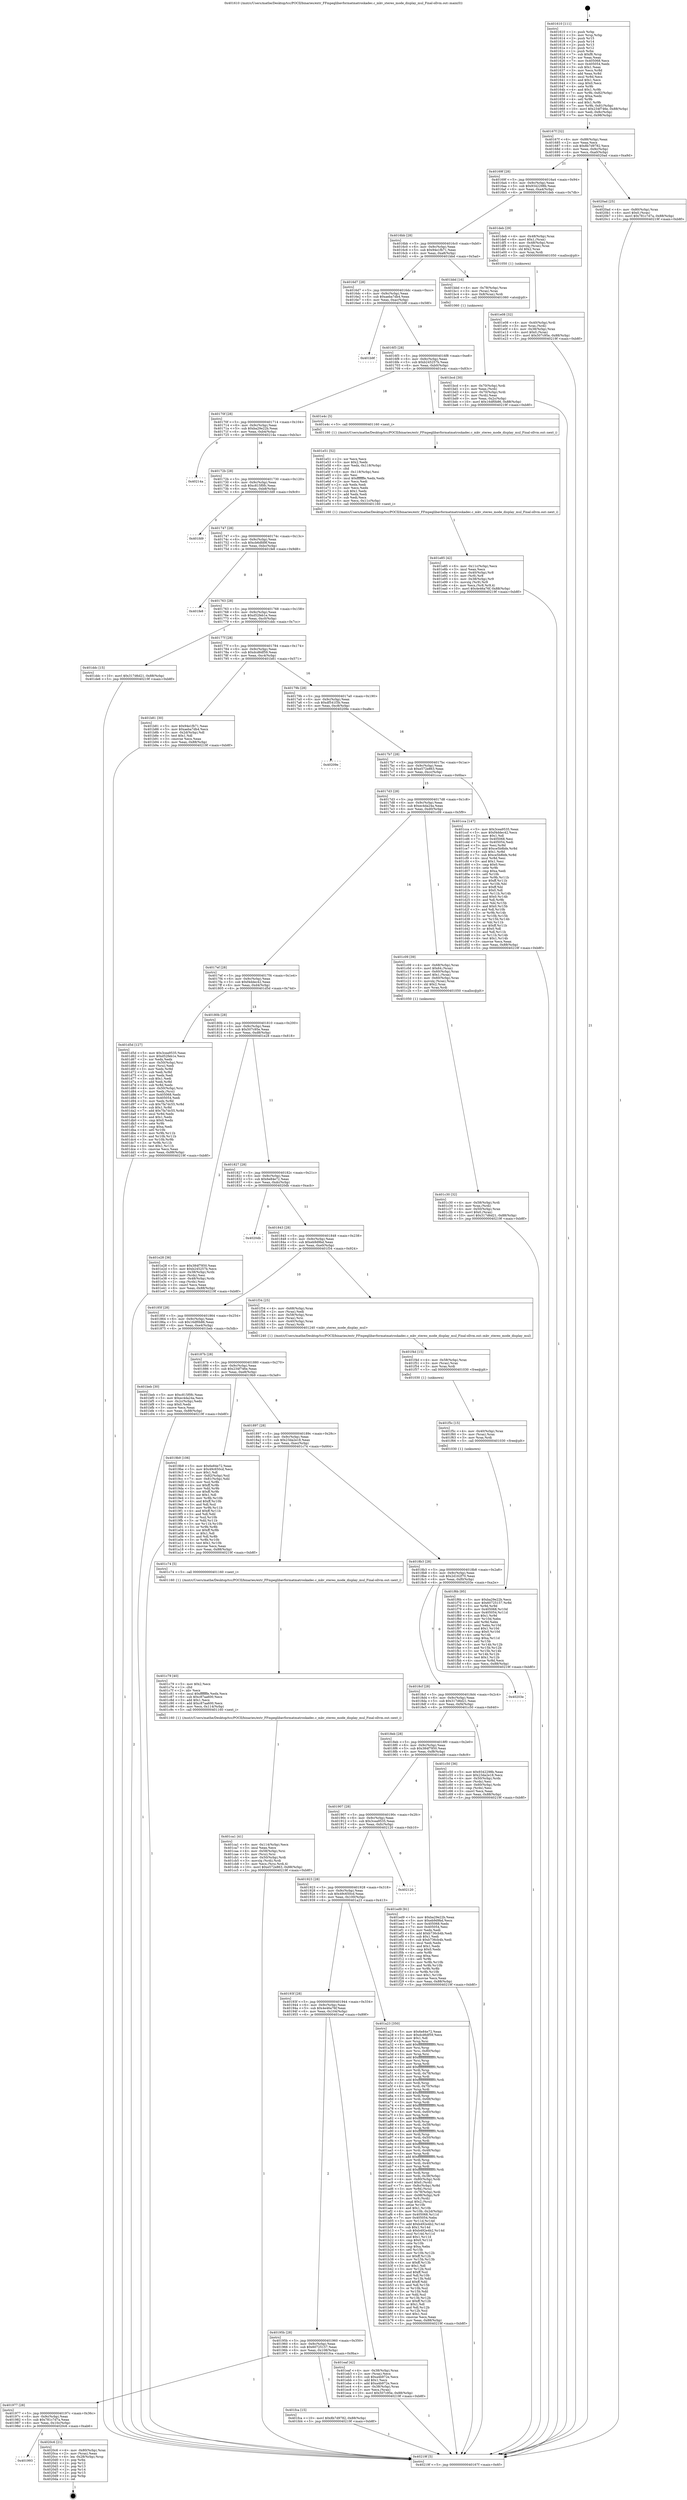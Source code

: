 digraph "0x401610" {
  label = "0x401610 (/mnt/c/Users/mathe/Desktop/tcc/POCII/binaries/extr_FFmpeglibavformatmatroskadec.c_mkv_stereo_mode_display_mul_Final-ollvm.out::main(0))"
  labelloc = "t"
  node[shape=record]

  Entry [label="",width=0.3,height=0.3,shape=circle,fillcolor=black,style=filled]
  "0x40167f" [label="{
     0x40167f [32]\l
     | [instrs]\l
     &nbsp;&nbsp;0x40167f \<+6\>: mov -0x88(%rbp),%eax\l
     &nbsp;&nbsp;0x401685 \<+2\>: mov %eax,%ecx\l
     &nbsp;&nbsp;0x401687 \<+6\>: sub $0x8b7d9782,%ecx\l
     &nbsp;&nbsp;0x40168d \<+6\>: mov %eax,-0x9c(%rbp)\l
     &nbsp;&nbsp;0x401693 \<+6\>: mov %ecx,-0xa0(%rbp)\l
     &nbsp;&nbsp;0x401699 \<+6\>: je 00000000004020ad \<main+0xa9d\>\l
  }"]
  "0x4020ad" [label="{
     0x4020ad [25]\l
     | [instrs]\l
     &nbsp;&nbsp;0x4020ad \<+4\>: mov -0x80(%rbp),%rax\l
     &nbsp;&nbsp;0x4020b1 \<+6\>: movl $0x0,(%rax)\l
     &nbsp;&nbsp;0x4020b7 \<+10\>: movl $0x781c7d7a,-0x88(%rbp)\l
     &nbsp;&nbsp;0x4020c1 \<+5\>: jmp 000000000040219f \<main+0xb8f\>\l
  }"]
  "0x40169f" [label="{
     0x40169f [28]\l
     | [instrs]\l
     &nbsp;&nbsp;0x40169f \<+5\>: jmp 00000000004016a4 \<main+0x94\>\l
     &nbsp;&nbsp;0x4016a4 \<+6\>: mov -0x9c(%rbp),%eax\l
     &nbsp;&nbsp;0x4016aa \<+5\>: sub $0x9342298b,%eax\l
     &nbsp;&nbsp;0x4016af \<+6\>: mov %eax,-0xa4(%rbp)\l
     &nbsp;&nbsp;0x4016b5 \<+6\>: je 0000000000401deb \<main+0x7db\>\l
  }"]
  Exit [label="",width=0.3,height=0.3,shape=circle,fillcolor=black,style=filled,peripheries=2]
  "0x401deb" [label="{
     0x401deb [29]\l
     | [instrs]\l
     &nbsp;&nbsp;0x401deb \<+4\>: mov -0x48(%rbp),%rax\l
     &nbsp;&nbsp;0x401def \<+6\>: movl $0x1,(%rax)\l
     &nbsp;&nbsp;0x401df5 \<+4\>: mov -0x48(%rbp),%rax\l
     &nbsp;&nbsp;0x401df9 \<+3\>: movslq (%rax),%rax\l
     &nbsp;&nbsp;0x401dfc \<+4\>: shl $0x2,%rax\l
     &nbsp;&nbsp;0x401e00 \<+3\>: mov %rax,%rdi\l
     &nbsp;&nbsp;0x401e03 \<+5\>: call 0000000000401050 \<malloc@plt\>\l
     | [calls]\l
     &nbsp;&nbsp;0x401050 \{1\} (unknown)\l
  }"]
  "0x4016bb" [label="{
     0x4016bb [28]\l
     | [instrs]\l
     &nbsp;&nbsp;0x4016bb \<+5\>: jmp 00000000004016c0 \<main+0xb0\>\l
     &nbsp;&nbsp;0x4016c0 \<+6\>: mov -0x9c(%rbp),%eax\l
     &nbsp;&nbsp;0x4016c6 \<+5\>: sub $0x94e1fb71,%eax\l
     &nbsp;&nbsp;0x4016cb \<+6\>: mov %eax,-0xa8(%rbp)\l
     &nbsp;&nbsp;0x4016d1 \<+6\>: je 0000000000401bbd \<main+0x5ad\>\l
  }"]
  "0x401993" [label="{
     0x401993\l
  }", style=dashed]
  "0x401bbd" [label="{
     0x401bbd [16]\l
     | [instrs]\l
     &nbsp;&nbsp;0x401bbd \<+4\>: mov -0x78(%rbp),%rax\l
     &nbsp;&nbsp;0x401bc1 \<+3\>: mov (%rax),%rax\l
     &nbsp;&nbsp;0x401bc4 \<+4\>: mov 0x8(%rax),%rdi\l
     &nbsp;&nbsp;0x401bc8 \<+5\>: call 0000000000401060 \<atoi@plt\>\l
     | [calls]\l
     &nbsp;&nbsp;0x401060 \{1\} (unknown)\l
  }"]
  "0x4016d7" [label="{
     0x4016d7 [28]\l
     | [instrs]\l
     &nbsp;&nbsp;0x4016d7 \<+5\>: jmp 00000000004016dc \<main+0xcc\>\l
     &nbsp;&nbsp;0x4016dc \<+6\>: mov -0x9c(%rbp),%eax\l
     &nbsp;&nbsp;0x4016e2 \<+5\>: sub $0xaeba7db4,%eax\l
     &nbsp;&nbsp;0x4016e7 \<+6\>: mov %eax,-0xac(%rbp)\l
     &nbsp;&nbsp;0x4016ed \<+6\>: je 0000000000401b9f \<main+0x58f\>\l
  }"]
  "0x4020c6" [label="{
     0x4020c6 [21]\l
     | [instrs]\l
     &nbsp;&nbsp;0x4020c6 \<+4\>: mov -0x80(%rbp),%rax\l
     &nbsp;&nbsp;0x4020ca \<+2\>: mov (%rax),%eax\l
     &nbsp;&nbsp;0x4020cc \<+4\>: lea -0x28(%rbp),%rsp\l
     &nbsp;&nbsp;0x4020d0 \<+1\>: pop %rbx\l
     &nbsp;&nbsp;0x4020d1 \<+2\>: pop %r12\l
     &nbsp;&nbsp;0x4020d3 \<+2\>: pop %r13\l
     &nbsp;&nbsp;0x4020d5 \<+2\>: pop %r14\l
     &nbsp;&nbsp;0x4020d7 \<+2\>: pop %r15\l
     &nbsp;&nbsp;0x4020d9 \<+1\>: pop %rbp\l
     &nbsp;&nbsp;0x4020da \<+1\>: ret\l
  }"]
  "0x401b9f" [label="{
     0x401b9f\l
  }", style=dashed]
  "0x4016f3" [label="{
     0x4016f3 [28]\l
     | [instrs]\l
     &nbsp;&nbsp;0x4016f3 \<+5\>: jmp 00000000004016f8 \<main+0xe8\>\l
     &nbsp;&nbsp;0x4016f8 \<+6\>: mov -0x9c(%rbp),%eax\l
     &nbsp;&nbsp;0x4016fe \<+5\>: sub $0xb245257b,%eax\l
     &nbsp;&nbsp;0x401703 \<+6\>: mov %eax,-0xb0(%rbp)\l
     &nbsp;&nbsp;0x401709 \<+6\>: je 0000000000401e4c \<main+0x83c\>\l
  }"]
  "0x401977" [label="{
     0x401977 [28]\l
     | [instrs]\l
     &nbsp;&nbsp;0x401977 \<+5\>: jmp 000000000040197c \<main+0x36c\>\l
     &nbsp;&nbsp;0x40197c \<+6\>: mov -0x9c(%rbp),%eax\l
     &nbsp;&nbsp;0x401982 \<+5\>: sub $0x781c7d7a,%eax\l
     &nbsp;&nbsp;0x401987 \<+6\>: mov %eax,-0x10c(%rbp)\l
     &nbsp;&nbsp;0x40198d \<+6\>: je 00000000004020c6 \<main+0xab6\>\l
  }"]
  "0x401e4c" [label="{
     0x401e4c [5]\l
     | [instrs]\l
     &nbsp;&nbsp;0x401e4c \<+5\>: call 0000000000401160 \<next_i\>\l
     | [calls]\l
     &nbsp;&nbsp;0x401160 \{1\} (/mnt/c/Users/mathe/Desktop/tcc/POCII/binaries/extr_FFmpeglibavformatmatroskadec.c_mkv_stereo_mode_display_mul_Final-ollvm.out::next_i)\l
  }"]
  "0x40170f" [label="{
     0x40170f [28]\l
     | [instrs]\l
     &nbsp;&nbsp;0x40170f \<+5\>: jmp 0000000000401714 \<main+0x104\>\l
     &nbsp;&nbsp;0x401714 \<+6\>: mov -0x9c(%rbp),%eax\l
     &nbsp;&nbsp;0x40171a \<+5\>: sub $0xba29e22b,%eax\l
     &nbsp;&nbsp;0x40171f \<+6\>: mov %eax,-0xb4(%rbp)\l
     &nbsp;&nbsp;0x401725 \<+6\>: je 000000000040214a \<main+0xb3a\>\l
  }"]
  "0x401fca" [label="{
     0x401fca [15]\l
     | [instrs]\l
     &nbsp;&nbsp;0x401fca \<+10\>: movl $0x8b7d9782,-0x88(%rbp)\l
     &nbsp;&nbsp;0x401fd4 \<+5\>: jmp 000000000040219f \<main+0xb8f\>\l
  }"]
  "0x40214a" [label="{
     0x40214a\l
  }", style=dashed]
  "0x40172b" [label="{
     0x40172b [28]\l
     | [instrs]\l
     &nbsp;&nbsp;0x40172b \<+5\>: jmp 0000000000401730 \<main+0x120\>\l
     &nbsp;&nbsp;0x401730 \<+6\>: mov -0x9c(%rbp),%eax\l
     &nbsp;&nbsp;0x401736 \<+5\>: sub $0xc815f0fc,%eax\l
     &nbsp;&nbsp;0x40173b \<+6\>: mov %eax,-0xb8(%rbp)\l
     &nbsp;&nbsp;0x401741 \<+6\>: je 0000000000401fd9 \<main+0x9c9\>\l
  }"]
  "0x401f6b" [label="{
     0x401f6b [95]\l
     | [instrs]\l
     &nbsp;&nbsp;0x401f6b \<+5\>: mov $0xba29e22b,%ecx\l
     &nbsp;&nbsp;0x401f70 \<+6\>: mov $0x60725157,%r8d\l
     &nbsp;&nbsp;0x401f76 \<+3\>: xor %r9d,%r9d\l
     &nbsp;&nbsp;0x401f79 \<+8\>: mov 0x405068,%r10d\l
     &nbsp;&nbsp;0x401f81 \<+8\>: mov 0x405054,%r11d\l
     &nbsp;&nbsp;0x401f89 \<+4\>: sub $0x1,%r9d\l
     &nbsp;&nbsp;0x401f8d \<+3\>: mov %r10d,%ebx\l
     &nbsp;&nbsp;0x401f90 \<+3\>: add %r9d,%ebx\l
     &nbsp;&nbsp;0x401f93 \<+4\>: imul %ebx,%r10d\l
     &nbsp;&nbsp;0x401f97 \<+4\>: and $0x1,%r10d\l
     &nbsp;&nbsp;0x401f9b \<+4\>: cmp $0x0,%r10d\l
     &nbsp;&nbsp;0x401f9f \<+4\>: sete %r14b\l
     &nbsp;&nbsp;0x401fa3 \<+4\>: cmp $0xa,%r11d\l
     &nbsp;&nbsp;0x401fa7 \<+4\>: setl %r15b\l
     &nbsp;&nbsp;0x401fab \<+3\>: mov %r14b,%r12b\l
     &nbsp;&nbsp;0x401fae \<+3\>: and %r15b,%r12b\l
     &nbsp;&nbsp;0x401fb1 \<+3\>: xor %r15b,%r14b\l
     &nbsp;&nbsp;0x401fb4 \<+3\>: or %r14b,%r12b\l
     &nbsp;&nbsp;0x401fb7 \<+4\>: test $0x1,%r12b\l
     &nbsp;&nbsp;0x401fbb \<+4\>: cmovne %r8d,%ecx\l
     &nbsp;&nbsp;0x401fbf \<+6\>: mov %ecx,-0x88(%rbp)\l
     &nbsp;&nbsp;0x401fc5 \<+5\>: jmp 000000000040219f \<main+0xb8f\>\l
  }"]
  "0x401fd9" [label="{
     0x401fd9\l
  }", style=dashed]
  "0x401747" [label="{
     0x401747 [28]\l
     | [instrs]\l
     &nbsp;&nbsp;0x401747 \<+5\>: jmp 000000000040174c \<main+0x13c\>\l
     &nbsp;&nbsp;0x40174c \<+6\>: mov -0x9c(%rbp),%eax\l
     &nbsp;&nbsp;0x401752 \<+5\>: sub $0xcb6dfd9f,%eax\l
     &nbsp;&nbsp;0x401757 \<+6\>: mov %eax,-0xbc(%rbp)\l
     &nbsp;&nbsp;0x40175d \<+6\>: je 0000000000401fe8 \<main+0x9d8\>\l
  }"]
  "0x401f5c" [label="{
     0x401f5c [15]\l
     | [instrs]\l
     &nbsp;&nbsp;0x401f5c \<+4\>: mov -0x40(%rbp),%rax\l
     &nbsp;&nbsp;0x401f60 \<+3\>: mov (%rax),%rax\l
     &nbsp;&nbsp;0x401f63 \<+3\>: mov %rax,%rdi\l
     &nbsp;&nbsp;0x401f66 \<+5\>: call 0000000000401030 \<free@plt\>\l
     | [calls]\l
     &nbsp;&nbsp;0x401030 \{1\} (unknown)\l
  }"]
  "0x401fe8" [label="{
     0x401fe8\l
  }", style=dashed]
  "0x401763" [label="{
     0x401763 [28]\l
     | [instrs]\l
     &nbsp;&nbsp;0x401763 \<+5\>: jmp 0000000000401768 \<main+0x158\>\l
     &nbsp;&nbsp;0x401768 \<+6\>: mov -0x9c(%rbp),%eax\l
     &nbsp;&nbsp;0x40176e \<+5\>: sub $0xd52feb1e,%eax\l
     &nbsp;&nbsp;0x401773 \<+6\>: mov %eax,-0xc0(%rbp)\l
     &nbsp;&nbsp;0x401779 \<+6\>: je 0000000000401ddc \<main+0x7cc\>\l
  }"]
  "0x401f4d" [label="{
     0x401f4d [15]\l
     | [instrs]\l
     &nbsp;&nbsp;0x401f4d \<+4\>: mov -0x58(%rbp),%rax\l
     &nbsp;&nbsp;0x401f51 \<+3\>: mov (%rax),%rax\l
     &nbsp;&nbsp;0x401f54 \<+3\>: mov %rax,%rdi\l
     &nbsp;&nbsp;0x401f57 \<+5\>: call 0000000000401030 \<free@plt\>\l
     | [calls]\l
     &nbsp;&nbsp;0x401030 \{1\} (unknown)\l
  }"]
  "0x401ddc" [label="{
     0x401ddc [15]\l
     | [instrs]\l
     &nbsp;&nbsp;0x401ddc \<+10\>: movl $0x317d6d21,-0x88(%rbp)\l
     &nbsp;&nbsp;0x401de6 \<+5\>: jmp 000000000040219f \<main+0xb8f\>\l
  }"]
  "0x40177f" [label="{
     0x40177f [28]\l
     | [instrs]\l
     &nbsp;&nbsp;0x40177f \<+5\>: jmp 0000000000401784 \<main+0x174\>\l
     &nbsp;&nbsp;0x401784 \<+6\>: mov -0x9c(%rbp),%eax\l
     &nbsp;&nbsp;0x40178a \<+5\>: sub $0xdcd6df59,%eax\l
     &nbsp;&nbsp;0x40178f \<+6\>: mov %eax,-0xc4(%rbp)\l
     &nbsp;&nbsp;0x401795 \<+6\>: je 0000000000401b81 \<main+0x571\>\l
  }"]
  "0x40195b" [label="{
     0x40195b [28]\l
     | [instrs]\l
     &nbsp;&nbsp;0x40195b \<+5\>: jmp 0000000000401960 \<main+0x350\>\l
     &nbsp;&nbsp;0x401960 \<+6\>: mov -0x9c(%rbp),%eax\l
     &nbsp;&nbsp;0x401966 \<+5\>: sub $0x60725157,%eax\l
     &nbsp;&nbsp;0x40196b \<+6\>: mov %eax,-0x108(%rbp)\l
     &nbsp;&nbsp;0x401971 \<+6\>: je 0000000000401fca \<main+0x9ba\>\l
  }"]
  "0x401b81" [label="{
     0x401b81 [30]\l
     | [instrs]\l
     &nbsp;&nbsp;0x401b81 \<+5\>: mov $0x94e1fb71,%eax\l
     &nbsp;&nbsp;0x401b86 \<+5\>: mov $0xaeba7db4,%ecx\l
     &nbsp;&nbsp;0x401b8b \<+3\>: mov -0x2d(%rbp),%dl\l
     &nbsp;&nbsp;0x401b8e \<+3\>: test $0x1,%dl\l
     &nbsp;&nbsp;0x401b91 \<+3\>: cmovne %ecx,%eax\l
     &nbsp;&nbsp;0x401b94 \<+6\>: mov %eax,-0x88(%rbp)\l
     &nbsp;&nbsp;0x401b9a \<+5\>: jmp 000000000040219f \<main+0xb8f\>\l
  }"]
  "0x40179b" [label="{
     0x40179b [28]\l
     | [instrs]\l
     &nbsp;&nbsp;0x40179b \<+5\>: jmp 00000000004017a0 \<main+0x190\>\l
     &nbsp;&nbsp;0x4017a0 \<+6\>: mov -0x9c(%rbp),%eax\l
     &nbsp;&nbsp;0x4017a6 \<+5\>: sub $0xdf541f3b,%eax\l
     &nbsp;&nbsp;0x4017ab \<+6\>: mov %eax,-0xc8(%rbp)\l
     &nbsp;&nbsp;0x4017b1 \<+6\>: je 000000000040209e \<main+0xa8e\>\l
  }"]
  "0x401eaf" [label="{
     0x401eaf [42]\l
     | [instrs]\l
     &nbsp;&nbsp;0x401eaf \<+4\>: mov -0x38(%rbp),%rax\l
     &nbsp;&nbsp;0x401eb3 \<+2\>: mov (%rax),%ecx\l
     &nbsp;&nbsp;0x401eb5 \<+6\>: sub $0xa4b972e,%ecx\l
     &nbsp;&nbsp;0x401ebb \<+3\>: add $0x1,%ecx\l
     &nbsp;&nbsp;0x401ebe \<+6\>: add $0xa4b972e,%ecx\l
     &nbsp;&nbsp;0x401ec4 \<+4\>: mov -0x38(%rbp),%rax\l
     &nbsp;&nbsp;0x401ec8 \<+2\>: mov %ecx,(%rax)\l
     &nbsp;&nbsp;0x401eca \<+10\>: movl $0x507c95e,-0x88(%rbp)\l
     &nbsp;&nbsp;0x401ed4 \<+5\>: jmp 000000000040219f \<main+0xb8f\>\l
  }"]
  "0x40209e" [label="{
     0x40209e\l
  }", style=dashed]
  "0x4017b7" [label="{
     0x4017b7 [28]\l
     | [instrs]\l
     &nbsp;&nbsp;0x4017b7 \<+5\>: jmp 00000000004017bc \<main+0x1ac\>\l
     &nbsp;&nbsp;0x4017bc \<+6\>: mov -0x9c(%rbp),%eax\l
     &nbsp;&nbsp;0x4017c2 \<+5\>: sub $0xe572e863,%eax\l
     &nbsp;&nbsp;0x4017c7 \<+6\>: mov %eax,-0xcc(%rbp)\l
     &nbsp;&nbsp;0x4017cd \<+6\>: je 0000000000401cca \<main+0x6ba\>\l
  }"]
  "0x401e85" [label="{
     0x401e85 [42]\l
     | [instrs]\l
     &nbsp;&nbsp;0x401e85 \<+6\>: mov -0x11c(%rbp),%ecx\l
     &nbsp;&nbsp;0x401e8b \<+3\>: imul %eax,%ecx\l
     &nbsp;&nbsp;0x401e8e \<+4\>: mov -0x40(%rbp),%r8\l
     &nbsp;&nbsp;0x401e92 \<+3\>: mov (%r8),%r8\l
     &nbsp;&nbsp;0x401e95 \<+4\>: mov -0x38(%rbp),%r9\l
     &nbsp;&nbsp;0x401e99 \<+3\>: movslq (%r9),%r9\l
     &nbsp;&nbsp;0x401e9c \<+4\>: mov %ecx,(%r8,%r9,4)\l
     &nbsp;&nbsp;0x401ea0 \<+10\>: movl $0x4e46a76f,-0x88(%rbp)\l
     &nbsp;&nbsp;0x401eaa \<+5\>: jmp 000000000040219f \<main+0xb8f\>\l
  }"]
  "0x401cca" [label="{
     0x401cca [147]\l
     | [instrs]\l
     &nbsp;&nbsp;0x401cca \<+5\>: mov $0x3cea9535,%eax\l
     &nbsp;&nbsp;0x401ccf \<+5\>: mov $0xf4ddec42,%ecx\l
     &nbsp;&nbsp;0x401cd4 \<+2\>: mov $0x1,%dl\l
     &nbsp;&nbsp;0x401cd6 \<+7\>: mov 0x405068,%esi\l
     &nbsp;&nbsp;0x401cdd \<+7\>: mov 0x405054,%edi\l
     &nbsp;&nbsp;0x401ce4 \<+3\>: mov %esi,%r8d\l
     &nbsp;&nbsp;0x401ce7 \<+7\>: add $0xce5b8bfe,%r8d\l
     &nbsp;&nbsp;0x401cee \<+4\>: sub $0x1,%r8d\l
     &nbsp;&nbsp;0x401cf2 \<+7\>: sub $0xce5b8bfe,%r8d\l
     &nbsp;&nbsp;0x401cf9 \<+4\>: imul %r8d,%esi\l
     &nbsp;&nbsp;0x401cfd \<+3\>: and $0x1,%esi\l
     &nbsp;&nbsp;0x401d00 \<+3\>: cmp $0x0,%esi\l
     &nbsp;&nbsp;0x401d03 \<+4\>: sete %r9b\l
     &nbsp;&nbsp;0x401d07 \<+3\>: cmp $0xa,%edi\l
     &nbsp;&nbsp;0x401d0a \<+4\>: setl %r10b\l
     &nbsp;&nbsp;0x401d0e \<+3\>: mov %r9b,%r11b\l
     &nbsp;&nbsp;0x401d11 \<+4\>: xor $0xff,%r11b\l
     &nbsp;&nbsp;0x401d15 \<+3\>: mov %r10b,%bl\l
     &nbsp;&nbsp;0x401d18 \<+3\>: xor $0xff,%bl\l
     &nbsp;&nbsp;0x401d1b \<+3\>: xor $0x0,%dl\l
     &nbsp;&nbsp;0x401d1e \<+3\>: mov %r11b,%r14b\l
     &nbsp;&nbsp;0x401d21 \<+4\>: and $0x0,%r14b\l
     &nbsp;&nbsp;0x401d25 \<+3\>: and %dl,%r9b\l
     &nbsp;&nbsp;0x401d28 \<+3\>: mov %bl,%r15b\l
     &nbsp;&nbsp;0x401d2b \<+4\>: and $0x0,%r15b\l
     &nbsp;&nbsp;0x401d2f \<+3\>: and %dl,%r10b\l
     &nbsp;&nbsp;0x401d32 \<+3\>: or %r9b,%r14b\l
     &nbsp;&nbsp;0x401d35 \<+3\>: or %r10b,%r15b\l
     &nbsp;&nbsp;0x401d38 \<+3\>: xor %r15b,%r14b\l
     &nbsp;&nbsp;0x401d3b \<+3\>: or %bl,%r11b\l
     &nbsp;&nbsp;0x401d3e \<+4\>: xor $0xff,%r11b\l
     &nbsp;&nbsp;0x401d42 \<+3\>: or $0x0,%dl\l
     &nbsp;&nbsp;0x401d45 \<+3\>: and %dl,%r11b\l
     &nbsp;&nbsp;0x401d48 \<+3\>: or %r11b,%r14b\l
     &nbsp;&nbsp;0x401d4b \<+4\>: test $0x1,%r14b\l
     &nbsp;&nbsp;0x401d4f \<+3\>: cmovne %ecx,%eax\l
     &nbsp;&nbsp;0x401d52 \<+6\>: mov %eax,-0x88(%rbp)\l
     &nbsp;&nbsp;0x401d58 \<+5\>: jmp 000000000040219f \<main+0xb8f\>\l
  }"]
  "0x4017d3" [label="{
     0x4017d3 [28]\l
     | [instrs]\l
     &nbsp;&nbsp;0x4017d3 \<+5\>: jmp 00000000004017d8 \<main+0x1c8\>\l
     &nbsp;&nbsp;0x4017d8 \<+6\>: mov -0x9c(%rbp),%eax\l
     &nbsp;&nbsp;0x4017de \<+5\>: sub $0xec4da24a,%eax\l
     &nbsp;&nbsp;0x4017e3 \<+6\>: mov %eax,-0xd0(%rbp)\l
     &nbsp;&nbsp;0x4017e9 \<+6\>: je 0000000000401c09 \<main+0x5f9\>\l
  }"]
  "0x401e51" [label="{
     0x401e51 [52]\l
     | [instrs]\l
     &nbsp;&nbsp;0x401e51 \<+2\>: xor %ecx,%ecx\l
     &nbsp;&nbsp;0x401e53 \<+5\>: mov $0x2,%edx\l
     &nbsp;&nbsp;0x401e58 \<+6\>: mov %edx,-0x118(%rbp)\l
     &nbsp;&nbsp;0x401e5e \<+1\>: cltd\l
     &nbsp;&nbsp;0x401e5f \<+6\>: mov -0x118(%rbp),%esi\l
     &nbsp;&nbsp;0x401e65 \<+2\>: idiv %esi\l
     &nbsp;&nbsp;0x401e67 \<+6\>: imul $0xfffffffe,%edx,%edx\l
     &nbsp;&nbsp;0x401e6d \<+2\>: mov %ecx,%edi\l
     &nbsp;&nbsp;0x401e6f \<+2\>: sub %edx,%edi\l
     &nbsp;&nbsp;0x401e71 \<+2\>: mov %ecx,%edx\l
     &nbsp;&nbsp;0x401e73 \<+3\>: sub $0x1,%edx\l
     &nbsp;&nbsp;0x401e76 \<+2\>: add %edx,%edi\l
     &nbsp;&nbsp;0x401e78 \<+2\>: sub %edi,%ecx\l
     &nbsp;&nbsp;0x401e7a \<+6\>: mov %ecx,-0x11c(%rbp)\l
     &nbsp;&nbsp;0x401e80 \<+5\>: call 0000000000401160 \<next_i\>\l
     | [calls]\l
     &nbsp;&nbsp;0x401160 \{1\} (/mnt/c/Users/mathe/Desktop/tcc/POCII/binaries/extr_FFmpeglibavformatmatroskadec.c_mkv_stereo_mode_display_mul_Final-ollvm.out::next_i)\l
  }"]
  "0x401c09" [label="{
     0x401c09 [39]\l
     | [instrs]\l
     &nbsp;&nbsp;0x401c09 \<+4\>: mov -0x68(%rbp),%rax\l
     &nbsp;&nbsp;0x401c0d \<+6\>: movl $0x64,(%rax)\l
     &nbsp;&nbsp;0x401c13 \<+4\>: mov -0x60(%rbp),%rax\l
     &nbsp;&nbsp;0x401c17 \<+6\>: movl $0x1,(%rax)\l
     &nbsp;&nbsp;0x401c1d \<+4\>: mov -0x60(%rbp),%rax\l
     &nbsp;&nbsp;0x401c21 \<+3\>: movslq (%rax),%rax\l
     &nbsp;&nbsp;0x401c24 \<+4\>: shl $0x2,%rax\l
     &nbsp;&nbsp;0x401c28 \<+3\>: mov %rax,%rdi\l
     &nbsp;&nbsp;0x401c2b \<+5\>: call 0000000000401050 \<malloc@plt\>\l
     | [calls]\l
     &nbsp;&nbsp;0x401050 \{1\} (unknown)\l
  }"]
  "0x4017ef" [label="{
     0x4017ef [28]\l
     | [instrs]\l
     &nbsp;&nbsp;0x4017ef \<+5\>: jmp 00000000004017f4 \<main+0x1e4\>\l
     &nbsp;&nbsp;0x4017f4 \<+6\>: mov -0x9c(%rbp),%eax\l
     &nbsp;&nbsp;0x4017fa \<+5\>: sub $0xf4ddec42,%eax\l
     &nbsp;&nbsp;0x4017ff \<+6\>: mov %eax,-0xd4(%rbp)\l
     &nbsp;&nbsp;0x401805 \<+6\>: je 0000000000401d5d \<main+0x74d\>\l
  }"]
  "0x401e08" [label="{
     0x401e08 [32]\l
     | [instrs]\l
     &nbsp;&nbsp;0x401e08 \<+4\>: mov -0x40(%rbp),%rdi\l
     &nbsp;&nbsp;0x401e0c \<+3\>: mov %rax,(%rdi)\l
     &nbsp;&nbsp;0x401e0f \<+4\>: mov -0x38(%rbp),%rax\l
     &nbsp;&nbsp;0x401e13 \<+6\>: movl $0x0,(%rax)\l
     &nbsp;&nbsp;0x401e19 \<+10\>: movl $0x507c95e,-0x88(%rbp)\l
     &nbsp;&nbsp;0x401e23 \<+5\>: jmp 000000000040219f \<main+0xb8f\>\l
  }"]
  "0x401d5d" [label="{
     0x401d5d [127]\l
     | [instrs]\l
     &nbsp;&nbsp;0x401d5d \<+5\>: mov $0x3cea9535,%eax\l
     &nbsp;&nbsp;0x401d62 \<+5\>: mov $0xd52feb1e,%ecx\l
     &nbsp;&nbsp;0x401d67 \<+2\>: xor %edx,%edx\l
     &nbsp;&nbsp;0x401d69 \<+4\>: mov -0x50(%rbp),%rsi\l
     &nbsp;&nbsp;0x401d6d \<+2\>: mov (%rsi),%edi\l
     &nbsp;&nbsp;0x401d6f \<+3\>: mov %edx,%r8d\l
     &nbsp;&nbsp;0x401d72 \<+3\>: sub %edi,%r8d\l
     &nbsp;&nbsp;0x401d75 \<+2\>: mov %edx,%edi\l
     &nbsp;&nbsp;0x401d77 \<+3\>: sub $0x1,%edi\l
     &nbsp;&nbsp;0x401d7a \<+3\>: add %edi,%r8d\l
     &nbsp;&nbsp;0x401d7d \<+3\>: sub %r8d,%edx\l
     &nbsp;&nbsp;0x401d80 \<+4\>: mov -0x50(%rbp),%rsi\l
     &nbsp;&nbsp;0x401d84 \<+2\>: mov %edx,(%rsi)\l
     &nbsp;&nbsp;0x401d86 \<+7\>: mov 0x405068,%edx\l
     &nbsp;&nbsp;0x401d8d \<+7\>: mov 0x405054,%edi\l
     &nbsp;&nbsp;0x401d94 \<+3\>: mov %edx,%r8d\l
     &nbsp;&nbsp;0x401d97 \<+7\>: sub $0x7fa7dc55,%r8d\l
     &nbsp;&nbsp;0x401d9e \<+4\>: sub $0x1,%r8d\l
     &nbsp;&nbsp;0x401da2 \<+7\>: add $0x7fa7dc55,%r8d\l
     &nbsp;&nbsp;0x401da9 \<+4\>: imul %r8d,%edx\l
     &nbsp;&nbsp;0x401dad \<+3\>: and $0x1,%edx\l
     &nbsp;&nbsp;0x401db0 \<+3\>: cmp $0x0,%edx\l
     &nbsp;&nbsp;0x401db3 \<+4\>: sete %r9b\l
     &nbsp;&nbsp;0x401db7 \<+3\>: cmp $0xa,%edi\l
     &nbsp;&nbsp;0x401dba \<+4\>: setl %r10b\l
     &nbsp;&nbsp;0x401dbe \<+3\>: mov %r9b,%r11b\l
     &nbsp;&nbsp;0x401dc1 \<+3\>: and %r10b,%r11b\l
     &nbsp;&nbsp;0x401dc4 \<+3\>: xor %r10b,%r9b\l
     &nbsp;&nbsp;0x401dc7 \<+3\>: or %r9b,%r11b\l
     &nbsp;&nbsp;0x401dca \<+4\>: test $0x1,%r11b\l
     &nbsp;&nbsp;0x401dce \<+3\>: cmovne %ecx,%eax\l
     &nbsp;&nbsp;0x401dd1 \<+6\>: mov %eax,-0x88(%rbp)\l
     &nbsp;&nbsp;0x401dd7 \<+5\>: jmp 000000000040219f \<main+0xb8f\>\l
  }"]
  "0x40180b" [label="{
     0x40180b [28]\l
     | [instrs]\l
     &nbsp;&nbsp;0x40180b \<+5\>: jmp 0000000000401810 \<main+0x200\>\l
     &nbsp;&nbsp;0x401810 \<+6\>: mov -0x9c(%rbp),%eax\l
     &nbsp;&nbsp;0x401816 \<+5\>: sub $0x507c95e,%eax\l
     &nbsp;&nbsp;0x40181b \<+6\>: mov %eax,-0xd8(%rbp)\l
     &nbsp;&nbsp;0x401821 \<+6\>: je 0000000000401e28 \<main+0x818\>\l
  }"]
  "0x401ca1" [label="{
     0x401ca1 [41]\l
     | [instrs]\l
     &nbsp;&nbsp;0x401ca1 \<+6\>: mov -0x114(%rbp),%ecx\l
     &nbsp;&nbsp;0x401ca7 \<+3\>: imul %eax,%ecx\l
     &nbsp;&nbsp;0x401caa \<+4\>: mov -0x58(%rbp),%rsi\l
     &nbsp;&nbsp;0x401cae \<+3\>: mov (%rsi),%rsi\l
     &nbsp;&nbsp;0x401cb1 \<+4\>: mov -0x50(%rbp),%rdi\l
     &nbsp;&nbsp;0x401cb5 \<+3\>: movslq (%rdi),%rdi\l
     &nbsp;&nbsp;0x401cb8 \<+3\>: mov %ecx,(%rsi,%rdi,4)\l
     &nbsp;&nbsp;0x401cbb \<+10\>: movl $0xe572e863,-0x88(%rbp)\l
     &nbsp;&nbsp;0x401cc5 \<+5\>: jmp 000000000040219f \<main+0xb8f\>\l
  }"]
  "0x401e28" [label="{
     0x401e28 [36]\l
     | [instrs]\l
     &nbsp;&nbsp;0x401e28 \<+5\>: mov $0x384f7850,%eax\l
     &nbsp;&nbsp;0x401e2d \<+5\>: mov $0xb245257b,%ecx\l
     &nbsp;&nbsp;0x401e32 \<+4\>: mov -0x38(%rbp),%rdx\l
     &nbsp;&nbsp;0x401e36 \<+2\>: mov (%rdx),%esi\l
     &nbsp;&nbsp;0x401e38 \<+4\>: mov -0x48(%rbp),%rdx\l
     &nbsp;&nbsp;0x401e3c \<+2\>: cmp (%rdx),%esi\l
     &nbsp;&nbsp;0x401e3e \<+3\>: cmovl %ecx,%eax\l
     &nbsp;&nbsp;0x401e41 \<+6\>: mov %eax,-0x88(%rbp)\l
     &nbsp;&nbsp;0x401e47 \<+5\>: jmp 000000000040219f \<main+0xb8f\>\l
  }"]
  "0x401827" [label="{
     0x401827 [28]\l
     | [instrs]\l
     &nbsp;&nbsp;0x401827 \<+5\>: jmp 000000000040182c \<main+0x21c\>\l
     &nbsp;&nbsp;0x40182c \<+6\>: mov -0x9c(%rbp),%eax\l
     &nbsp;&nbsp;0x401832 \<+5\>: sub $0x6e84e72,%eax\l
     &nbsp;&nbsp;0x401837 \<+6\>: mov %eax,-0xdc(%rbp)\l
     &nbsp;&nbsp;0x40183d \<+6\>: je 00000000004020db \<main+0xacb\>\l
  }"]
  "0x401c79" [label="{
     0x401c79 [40]\l
     | [instrs]\l
     &nbsp;&nbsp;0x401c79 \<+5\>: mov $0x2,%ecx\l
     &nbsp;&nbsp;0x401c7e \<+1\>: cltd\l
     &nbsp;&nbsp;0x401c7f \<+2\>: idiv %ecx\l
     &nbsp;&nbsp;0x401c81 \<+6\>: imul $0xfffffffe,%edx,%ecx\l
     &nbsp;&nbsp;0x401c87 \<+6\>: sub $0xc87aa600,%ecx\l
     &nbsp;&nbsp;0x401c8d \<+3\>: add $0x1,%ecx\l
     &nbsp;&nbsp;0x401c90 \<+6\>: add $0xc87aa600,%ecx\l
     &nbsp;&nbsp;0x401c96 \<+6\>: mov %ecx,-0x114(%rbp)\l
     &nbsp;&nbsp;0x401c9c \<+5\>: call 0000000000401160 \<next_i\>\l
     | [calls]\l
     &nbsp;&nbsp;0x401160 \{1\} (/mnt/c/Users/mathe/Desktop/tcc/POCII/binaries/extr_FFmpeglibavformatmatroskadec.c_mkv_stereo_mode_display_mul_Final-ollvm.out::next_i)\l
  }"]
  "0x4020db" [label="{
     0x4020db\l
  }", style=dashed]
  "0x401843" [label="{
     0x401843 [28]\l
     | [instrs]\l
     &nbsp;&nbsp;0x401843 \<+5\>: jmp 0000000000401848 \<main+0x238\>\l
     &nbsp;&nbsp;0x401848 \<+6\>: mov -0x9c(%rbp),%eax\l
     &nbsp;&nbsp;0x40184e \<+5\>: sub $0xeb9d9bd,%eax\l
     &nbsp;&nbsp;0x401853 \<+6\>: mov %eax,-0xe0(%rbp)\l
     &nbsp;&nbsp;0x401859 \<+6\>: je 0000000000401f34 \<main+0x924\>\l
  }"]
  "0x401c30" [label="{
     0x401c30 [32]\l
     | [instrs]\l
     &nbsp;&nbsp;0x401c30 \<+4\>: mov -0x58(%rbp),%rdi\l
     &nbsp;&nbsp;0x401c34 \<+3\>: mov %rax,(%rdi)\l
     &nbsp;&nbsp;0x401c37 \<+4\>: mov -0x50(%rbp),%rax\l
     &nbsp;&nbsp;0x401c3b \<+6\>: movl $0x0,(%rax)\l
     &nbsp;&nbsp;0x401c41 \<+10\>: movl $0x317d6d21,-0x88(%rbp)\l
     &nbsp;&nbsp;0x401c4b \<+5\>: jmp 000000000040219f \<main+0xb8f\>\l
  }"]
  "0x401f34" [label="{
     0x401f34 [25]\l
     | [instrs]\l
     &nbsp;&nbsp;0x401f34 \<+4\>: mov -0x68(%rbp),%rax\l
     &nbsp;&nbsp;0x401f38 \<+2\>: mov (%rax),%edi\l
     &nbsp;&nbsp;0x401f3a \<+4\>: mov -0x58(%rbp),%rax\l
     &nbsp;&nbsp;0x401f3e \<+3\>: mov (%rax),%rsi\l
     &nbsp;&nbsp;0x401f41 \<+4\>: mov -0x40(%rbp),%rax\l
     &nbsp;&nbsp;0x401f45 \<+3\>: mov (%rax),%rdx\l
     &nbsp;&nbsp;0x401f48 \<+5\>: call 0000000000401240 \<mkv_stereo_mode_display_mul\>\l
     | [calls]\l
     &nbsp;&nbsp;0x401240 \{1\} (/mnt/c/Users/mathe/Desktop/tcc/POCII/binaries/extr_FFmpeglibavformatmatroskadec.c_mkv_stereo_mode_display_mul_Final-ollvm.out::mkv_stereo_mode_display_mul)\l
  }"]
  "0x40185f" [label="{
     0x40185f [28]\l
     | [instrs]\l
     &nbsp;&nbsp;0x40185f \<+5\>: jmp 0000000000401864 \<main+0x254\>\l
     &nbsp;&nbsp;0x401864 \<+6\>: mov -0x9c(%rbp),%eax\l
     &nbsp;&nbsp;0x40186a \<+5\>: sub $0x16df0b86,%eax\l
     &nbsp;&nbsp;0x40186f \<+6\>: mov %eax,-0xe4(%rbp)\l
     &nbsp;&nbsp;0x401875 \<+6\>: je 0000000000401beb \<main+0x5db\>\l
  }"]
  "0x401bcd" [label="{
     0x401bcd [30]\l
     | [instrs]\l
     &nbsp;&nbsp;0x401bcd \<+4\>: mov -0x70(%rbp),%rdi\l
     &nbsp;&nbsp;0x401bd1 \<+2\>: mov %eax,(%rdi)\l
     &nbsp;&nbsp;0x401bd3 \<+4\>: mov -0x70(%rbp),%rdi\l
     &nbsp;&nbsp;0x401bd7 \<+2\>: mov (%rdi),%eax\l
     &nbsp;&nbsp;0x401bd9 \<+3\>: mov %eax,-0x2c(%rbp)\l
     &nbsp;&nbsp;0x401bdc \<+10\>: movl $0x16df0b86,-0x88(%rbp)\l
     &nbsp;&nbsp;0x401be6 \<+5\>: jmp 000000000040219f \<main+0xb8f\>\l
  }"]
  "0x401beb" [label="{
     0x401beb [30]\l
     | [instrs]\l
     &nbsp;&nbsp;0x401beb \<+5\>: mov $0xc815f0fc,%eax\l
     &nbsp;&nbsp;0x401bf0 \<+5\>: mov $0xec4da24a,%ecx\l
     &nbsp;&nbsp;0x401bf5 \<+3\>: mov -0x2c(%rbp),%edx\l
     &nbsp;&nbsp;0x401bf8 \<+3\>: cmp $0x0,%edx\l
     &nbsp;&nbsp;0x401bfb \<+3\>: cmove %ecx,%eax\l
     &nbsp;&nbsp;0x401bfe \<+6\>: mov %eax,-0x88(%rbp)\l
     &nbsp;&nbsp;0x401c04 \<+5\>: jmp 000000000040219f \<main+0xb8f\>\l
  }"]
  "0x40187b" [label="{
     0x40187b [28]\l
     | [instrs]\l
     &nbsp;&nbsp;0x40187b \<+5\>: jmp 0000000000401880 \<main+0x270\>\l
     &nbsp;&nbsp;0x401880 \<+6\>: mov -0x9c(%rbp),%eax\l
     &nbsp;&nbsp;0x401886 \<+5\>: sub $0x234f746e,%eax\l
     &nbsp;&nbsp;0x40188b \<+6\>: mov %eax,-0xe8(%rbp)\l
     &nbsp;&nbsp;0x401891 \<+6\>: je 00000000004019b9 \<main+0x3a9\>\l
  }"]
  "0x40193f" [label="{
     0x40193f [28]\l
     | [instrs]\l
     &nbsp;&nbsp;0x40193f \<+5\>: jmp 0000000000401944 \<main+0x334\>\l
     &nbsp;&nbsp;0x401944 \<+6\>: mov -0x9c(%rbp),%eax\l
     &nbsp;&nbsp;0x40194a \<+5\>: sub $0x4e46a76f,%eax\l
     &nbsp;&nbsp;0x40194f \<+6\>: mov %eax,-0x104(%rbp)\l
     &nbsp;&nbsp;0x401955 \<+6\>: je 0000000000401eaf \<main+0x89f\>\l
  }"]
  "0x4019b9" [label="{
     0x4019b9 [106]\l
     | [instrs]\l
     &nbsp;&nbsp;0x4019b9 \<+5\>: mov $0x6e84e72,%eax\l
     &nbsp;&nbsp;0x4019be \<+5\>: mov $0x49c650cd,%ecx\l
     &nbsp;&nbsp;0x4019c3 \<+2\>: mov $0x1,%dl\l
     &nbsp;&nbsp;0x4019c5 \<+7\>: mov -0x82(%rbp),%sil\l
     &nbsp;&nbsp;0x4019cc \<+7\>: mov -0x81(%rbp),%dil\l
     &nbsp;&nbsp;0x4019d3 \<+3\>: mov %sil,%r8b\l
     &nbsp;&nbsp;0x4019d6 \<+4\>: xor $0xff,%r8b\l
     &nbsp;&nbsp;0x4019da \<+3\>: mov %dil,%r9b\l
     &nbsp;&nbsp;0x4019dd \<+4\>: xor $0xff,%r9b\l
     &nbsp;&nbsp;0x4019e1 \<+3\>: xor $0x1,%dl\l
     &nbsp;&nbsp;0x4019e4 \<+3\>: mov %r8b,%r10b\l
     &nbsp;&nbsp;0x4019e7 \<+4\>: and $0xff,%r10b\l
     &nbsp;&nbsp;0x4019eb \<+3\>: and %dl,%sil\l
     &nbsp;&nbsp;0x4019ee \<+3\>: mov %r9b,%r11b\l
     &nbsp;&nbsp;0x4019f1 \<+4\>: and $0xff,%r11b\l
     &nbsp;&nbsp;0x4019f5 \<+3\>: and %dl,%dil\l
     &nbsp;&nbsp;0x4019f8 \<+3\>: or %sil,%r10b\l
     &nbsp;&nbsp;0x4019fb \<+3\>: or %dil,%r11b\l
     &nbsp;&nbsp;0x4019fe \<+3\>: xor %r11b,%r10b\l
     &nbsp;&nbsp;0x401a01 \<+3\>: or %r9b,%r8b\l
     &nbsp;&nbsp;0x401a04 \<+4\>: xor $0xff,%r8b\l
     &nbsp;&nbsp;0x401a08 \<+3\>: or $0x1,%dl\l
     &nbsp;&nbsp;0x401a0b \<+3\>: and %dl,%r8b\l
     &nbsp;&nbsp;0x401a0e \<+3\>: or %r8b,%r10b\l
     &nbsp;&nbsp;0x401a11 \<+4\>: test $0x1,%r10b\l
     &nbsp;&nbsp;0x401a15 \<+3\>: cmovne %ecx,%eax\l
     &nbsp;&nbsp;0x401a18 \<+6\>: mov %eax,-0x88(%rbp)\l
     &nbsp;&nbsp;0x401a1e \<+5\>: jmp 000000000040219f \<main+0xb8f\>\l
  }"]
  "0x401897" [label="{
     0x401897 [28]\l
     | [instrs]\l
     &nbsp;&nbsp;0x401897 \<+5\>: jmp 000000000040189c \<main+0x28c\>\l
     &nbsp;&nbsp;0x40189c \<+6\>: mov -0x9c(%rbp),%eax\l
     &nbsp;&nbsp;0x4018a2 \<+5\>: sub $0x23da2e18,%eax\l
     &nbsp;&nbsp;0x4018a7 \<+6\>: mov %eax,-0xec(%rbp)\l
     &nbsp;&nbsp;0x4018ad \<+6\>: je 0000000000401c74 \<main+0x664\>\l
  }"]
  "0x40219f" [label="{
     0x40219f [5]\l
     | [instrs]\l
     &nbsp;&nbsp;0x40219f \<+5\>: jmp 000000000040167f \<main+0x6f\>\l
  }"]
  "0x401610" [label="{
     0x401610 [111]\l
     | [instrs]\l
     &nbsp;&nbsp;0x401610 \<+1\>: push %rbp\l
     &nbsp;&nbsp;0x401611 \<+3\>: mov %rsp,%rbp\l
     &nbsp;&nbsp;0x401614 \<+2\>: push %r15\l
     &nbsp;&nbsp;0x401616 \<+2\>: push %r14\l
     &nbsp;&nbsp;0x401618 \<+2\>: push %r13\l
     &nbsp;&nbsp;0x40161a \<+2\>: push %r12\l
     &nbsp;&nbsp;0x40161c \<+1\>: push %rbx\l
     &nbsp;&nbsp;0x40161d \<+7\>: sub $0xf8,%rsp\l
     &nbsp;&nbsp;0x401624 \<+2\>: xor %eax,%eax\l
     &nbsp;&nbsp;0x401626 \<+7\>: mov 0x405068,%ecx\l
     &nbsp;&nbsp;0x40162d \<+7\>: mov 0x405054,%edx\l
     &nbsp;&nbsp;0x401634 \<+3\>: sub $0x1,%eax\l
     &nbsp;&nbsp;0x401637 \<+3\>: mov %ecx,%r8d\l
     &nbsp;&nbsp;0x40163a \<+3\>: add %eax,%r8d\l
     &nbsp;&nbsp;0x40163d \<+4\>: imul %r8d,%ecx\l
     &nbsp;&nbsp;0x401641 \<+3\>: and $0x1,%ecx\l
     &nbsp;&nbsp;0x401644 \<+3\>: cmp $0x0,%ecx\l
     &nbsp;&nbsp;0x401647 \<+4\>: sete %r9b\l
     &nbsp;&nbsp;0x40164b \<+4\>: and $0x1,%r9b\l
     &nbsp;&nbsp;0x40164f \<+7\>: mov %r9b,-0x82(%rbp)\l
     &nbsp;&nbsp;0x401656 \<+3\>: cmp $0xa,%edx\l
     &nbsp;&nbsp;0x401659 \<+4\>: setl %r9b\l
     &nbsp;&nbsp;0x40165d \<+4\>: and $0x1,%r9b\l
     &nbsp;&nbsp;0x401661 \<+7\>: mov %r9b,-0x81(%rbp)\l
     &nbsp;&nbsp;0x401668 \<+10\>: movl $0x234f746e,-0x88(%rbp)\l
     &nbsp;&nbsp;0x401672 \<+6\>: mov %edi,-0x8c(%rbp)\l
     &nbsp;&nbsp;0x401678 \<+7\>: mov %rsi,-0x98(%rbp)\l
  }"]
  "0x401a23" [label="{
     0x401a23 [350]\l
     | [instrs]\l
     &nbsp;&nbsp;0x401a23 \<+5\>: mov $0x6e84e72,%eax\l
     &nbsp;&nbsp;0x401a28 \<+5\>: mov $0xdcd6df59,%ecx\l
     &nbsp;&nbsp;0x401a2d \<+2\>: mov $0x1,%dl\l
     &nbsp;&nbsp;0x401a2f \<+3\>: mov %rsp,%rsi\l
     &nbsp;&nbsp;0x401a32 \<+4\>: add $0xfffffffffffffff0,%rsi\l
     &nbsp;&nbsp;0x401a36 \<+3\>: mov %rsi,%rsp\l
     &nbsp;&nbsp;0x401a39 \<+4\>: mov %rsi,-0x80(%rbp)\l
     &nbsp;&nbsp;0x401a3d \<+3\>: mov %rsp,%rsi\l
     &nbsp;&nbsp;0x401a40 \<+4\>: add $0xfffffffffffffff0,%rsi\l
     &nbsp;&nbsp;0x401a44 \<+3\>: mov %rsi,%rsp\l
     &nbsp;&nbsp;0x401a47 \<+3\>: mov %rsp,%rdi\l
     &nbsp;&nbsp;0x401a4a \<+4\>: add $0xfffffffffffffff0,%rdi\l
     &nbsp;&nbsp;0x401a4e \<+3\>: mov %rdi,%rsp\l
     &nbsp;&nbsp;0x401a51 \<+4\>: mov %rdi,-0x78(%rbp)\l
     &nbsp;&nbsp;0x401a55 \<+3\>: mov %rsp,%rdi\l
     &nbsp;&nbsp;0x401a58 \<+4\>: add $0xfffffffffffffff0,%rdi\l
     &nbsp;&nbsp;0x401a5c \<+3\>: mov %rdi,%rsp\l
     &nbsp;&nbsp;0x401a5f \<+4\>: mov %rdi,-0x70(%rbp)\l
     &nbsp;&nbsp;0x401a63 \<+3\>: mov %rsp,%rdi\l
     &nbsp;&nbsp;0x401a66 \<+4\>: add $0xfffffffffffffff0,%rdi\l
     &nbsp;&nbsp;0x401a6a \<+3\>: mov %rdi,%rsp\l
     &nbsp;&nbsp;0x401a6d \<+4\>: mov %rdi,-0x68(%rbp)\l
     &nbsp;&nbsp;0x401a71 \<+3\>: mov %rsp,%rdi\l
     &nbsp;&nbsp;0x401a74 \<+4\>: add $0xfffffffffffffff0,%rdi\l
     &nbsp;&nbsp;0x401a78 \<+3\>: mov %rdi,%rsp\l
     &nbsp;&nbsp;0x401a7b \<+4\>: mov %rdi,-0x60(%rbp)\l
     &nbsp;&nbsp;0x401a7f \<+3\>: mov %rsp,%rdi\l
     &nbsp;&nbsp;0x401a82 \<+4\>: add $0xfffffffffffffff0,%rdi\l
     &nbsp;&nbsp;0x401a86 \<+3\>: mov %rdi,%rsp\l
     &nbsp;&nbsp;0x401a89 \<+4\>: mov %rdi,-0x58(%rbp)\l
     &nbsp;&nbsp;0x401a8d \<+3\>: mov %rsp,%rdi\l
     &nbsp;&nbsp;0x401a90 \<+4\>: add $0xfffffffffffffff0,%rdi\l
     &nbsp;&nbsp;0x401a94 \<+3\>: mov %rdi,%rsp\l
     &nbsp;&nbsp;0x401a97 \<+4\>: mov %rdi,-0x50(%rbp)\l
     &nbsp;&nbsp;0x401a9b \<+3\>: mov %rsp,%rdi\l
     &nbsp;&nbsp;0x401a9e \<+4\>: add $0xfffffffffffffff0,%rdi\l
     &nbsp;&nbsp;0x401aa2 \<+3\>: mov %rdi,%rsp\l
     &nbsp;&nbsp;0x401aa5 \<+4\>: mov %rdi,-0x48(%rbp)\l
     &nbsp;&nbsp;0x401aa9 \<+3\>: mov %rsp,%rdi\l
     &nbsp;&nbsp;0x401aac \<+4\>: add $0xfffffffffffffff0,%rdi\l
     &nbsp;&nbsp;0x401ab0 \<+3\>: mov %rdi,%rsp\l
     &nbsp;&nbsp;0x401ab3 \<+4\>: mov %rdi,-0x40(%rbp)\l
     &nbsp;&nbsp;0x401ab7 \<+3\>: mov %rsp,%rdi\l
     &nbsp;&nbsp;0x401aba \<+4\>: add $0xfffffffffffffff0,%rdi\l
     &nbsp;&nbsp;0x401abe \<+3\>: mov %rdi,%rsp\l
     &nbsp;&nbsp;0x401ac1 \<+4\>: mov %rdi,-0x38(%rbp)\l
     &nbsp;&nbsp;0x401ac5 \<+4\>: mov -0x80(%rbp),%rdi\l
     &nbsp;&nbsp;0x401ac9 \<+6\>: movl $0x0,(%rdi)\l
     &nbsp;&nbsp;0x401acf \<+7\>: mov -0x8c(%rbp),%r8d\l
     &nbsp;&nbsp;0x401ad6 \<+3\>: mov %r8d,(%rsi)\l
     &nbsp;&nbsp;0x401ad9 \<+4\>: mov -0x78(%rbp),%rdi\l
     &nbsp;&nbsp;0x401add \<+7\>: mov -0x98(%rbp),%r9\l
     &nbsp;&nbsp;0x401ae4 \<+3\>: mov %r9,(%rdi)\l
     &nbsp;&nbsp;0x401ae7 \<+3\>: cmpl $0x2,(%rsi)\l
     &nbsp;&nbsp;0x401aea \<+4\>: setne %r10b\l
     &nbsp;&nbsp;0x401aee \<+4\>: and $0x1,%r10b\l
     &nbsp;&nbsp;0x401af2 \<+4\>: mov %r10b,-0x2d(%rbp)\l
     &nbsp;&nbsp;0x401af6 \<+8\>: mov 0x405068,%r11d\l
     &nbsp;&nbsp;0x401afe \<+7\>: mov 0x405054,%ebx\l
     &nbsp;&nbsp;0x401b05 \<+3\>: mov %r11d,%r14d\l
     &nbsp;&nbsp;0x401b08 \<+7\>: add $0xb492e4b2,%r14d\l
     &nbsp;&nbsp;0x401b0f \<+4\>: sub $0x1,%r14d\l
     &nbsp;&nbsp;0x401b13 \<+7\>: sub $0xb492e4b2,%r14d\l
     &nbsp;&nbsp;0x401b1a \<+4\>: imul %r14d,%r11d\l
     &nbsp;&nbsp;0x401b1e \<+4\>: and $0x1,%r11d\l
     &nbsp;&nbsp;0x401b22 \<+4\>: cmp $0x0,%r11d\l
     &nbsp;&nbsp;0x401b26 \<+4\>: sete %r10b\l
     &nbsp;&nbsp;0x401b2a \<+3\>: cmp $0xa,%ebx\l
     &nbsp;&nbsp;0x401b2d \<+4\>: setl %r15b\l
     &nbsp;&nbsp;0x401b31 \<+3\>: mov %r10b,%r12b\l
     &nbsp;&nbsp;0x401b34 \<+4\>: xor $0xff,%r12b\l
     &nbsp;&nbsp;0x401b38 \<+3\>: mov %r15b,%r13b\l
     &nbsp;&nbsp;0x401b3b \<+4\>: xor $0xff,%r13b\l
     &nbsp;&nbsp;0x401b3f \<+3\>: xor $0x1,%dl\l
     &nbsp;&nbsp;0x401b42 \<+3\>: mov %r12b,%sil\l
     &nbsp;&nbsp;0x401b45 \<+4\>: and $0xff,%sil\l
     &nbsp;&nbsp;0x401b49 \<+3\>: and %dl,%r10b\l
     &nbsp;&nbsp;0x401b4c \<+3\>: mov %r13b,%dil\l
     &nbsp;&nbsp;0x401b4f \<+4\>: and $0xff,%dil\l
     &nbsp;&nbsp;0x401b53 \<+3\>: and %dl,%r15b\l
     &nbsp;&nbsp;0x401b56 \<+3\>: or %r10b,%sil\l
     &nbsp;&nbsp;0x401b59 \<+3\>: or %r15b,%dil\l
     &nbsp;&nbsp;0x401b5c \<+3\>: xor %dil,%sil\l
     &nbsp;&nbsp;0x401b5f \<+3\>: or %r13b,%r12b\l
     &nbsp;&nbsp;0x401b62 \<+4\>: xor $0xff,%r12b\l
     &nbsp;&nbsp;0x401b66 \<+3\>: or $0x1,%dl\l
     &nbsp;&nbsp;0x401b69 \<+3\>: and %dl,%r12b\l
     &nbsp;&nbsp;0x401b6c \<+3\>: or %r12b,%sil\l
     &nbsp;&nbsp;0x401b6f \<+4\>: test $0x1,%sil\l
     &nbsp;&nbsp;0x401b73 \<+3\>: cmovne %ecx,%eax\l
     &nbsp;&nbsp;0x401b76 \<+6\>: mov %eax,-0x88(%rbp)\l
     &nbsp;&nbsp;0x401b7c \<+5\>: jmp 000000000040219f \<main+0xb8f\>\l
  }"]
  "0x401c74" [label="{
     0x401c74 [5]\l
     | [instrs]\l
     &nbsp;&nbsp;0x401c74 \<+5\>: call 0000000000401160 \<next_i\>\l
     | [calls]\l
     &nbsp;&nbsp;0x401160 \{1\} (/mnt/c/Users/mathe/Desktop/tcc/POCII/binaries/extr_FFmpeglibavformatmatroskadec.c_mkv_stereo_mode_display_mul_Final-ollvm.out::next_i)\l
  }"]
  "0x4018b3" [label="{
     0x4018b3 [28]\l
     | [instrs]\l
     &nbsp;&nbsp;0x4018b3 \<+5\>: jmp 00000000004018b8 \<main+0x2a8\>\l
     &nbsp;&nbsp;0x4018b8 \<+6\>: mov -0x9c(%rbp),%eax\l
     &nbsp;&nbsp;0x4018be \<+5\>: sub $0x2d162f70,%eax\l
     &nbsp;&nbsp;0x4018c3 \<+6\>: mov %eax,-0xf0(%rbp)\l
     &nbsp;&nbsp;0x4018c9 \<+6\>: je 000000000040203e \<main+0xa2e\>\l
  }"]
  "0x401923" [label="{
     0x401923 [28]\l
     | [instrs]\l
     &nbsp;&nbsp;0x401923 \<+5\>: jmp 0000000000401928 \<main+0x318\>\l
     &nbsp;&nbsp;0x401928 \<+6\>: mov -0x9c(%rbp),%eax\l
     &nbsp;&nbsp;0x40192e \<+5\>: sub $0x49c650cd,%eax\l
     &nbsp;&nbsp;0x401933 \<+6\>: mov %eax,-0x100(%rbp)\l
     &nbsp;&nbsp;0x401939 \<+6\>: je 0000000000401a23 \<main+0x413\>\l
  }"]
  "0x40203e" [label="{
     0x40203e\l
  }", style=dashed]
  "0x4018cf" [label="{
     0x4018cf [28]\l
     | [instrs]\l
     &nbsp;&nbsp;0x4018cf \<+5\>: jmp 00000000004018d4 \<main+0x2c4\>\l
     &nbsp;&nbsp;0x4018d4 \<+6\>: mov -0x9c(%rbp),%eax\l
     &nbsp;&nbsp;0x4018da \<+5\>: sub $0x317d6d21,%eax\l
     &nbsp;&nbsp;0x4018df \<+6\>: mov %eax,-0xf4(%rbp)\l
     &nbsp;&nbsp;0x4018e5 \<+6\>: je 0000000000401c50 \<main+0x640\>\l
  }"]
  "0x402120" [label="{
     0x402120\l
  }", style=dashed]
  "0x401c50" [label="{
     0x401c50 [36]\l
     | [instrs]\l
     &nbsp;&nbsp;0x401c50 \<+5\>: mov $0x9342298b,%eax\l
     &nbsp;&nbsp;0x401c55 \<+5\>: mov $0x23da2e18,%ecx\l
     &nbsp;&nbsp;0x401c5a \<+4\>: mov -0x50(%rbp),%rdx\l
     &nbsp;&nbsp;0x401c5e \<+2\>: mov (%rdx),%esi\l
     &nbsp;&nbsp;0x401c60 \<+4\>: mov -0x60(%rbp),%rdx\l
     &nbsp;&nbsp;0x401c64 \<+2\>: cmp (%rdx),%esi\l
     &nbsp;&nbsp;0x401c66 \<+3\>: cmovl %ecx,%eax\l
     &nbsp;&nbsp;0x401c69 \<+6\>: mov %eax,-0x88(%rbp)\l
     &nbsp;&nbsp;0x401c6f \<+5\>: jmp 000000000040219f \<main+0xb8f\>\l
  }"]
  "0x4018eb" [label="{
     0x4018eb [28]\l
     | [instrs]\l
     &nbsp;&nbsp;0x4018eb \<+5\>: jmp 00000000004018f0 \<main+0x2e0\>\l
     &nbsp;&nbsp;0x4018f0 \<+6\>: mov -0x9c(%rbp),%eax\l
     &nbsp;&nbsp;0x4018f6 \<+5\>: sub $0x384f7850,%eax\l
     &nbsp;&nbsp;0x4018fb \<+6\>: mov %eax,-0xf8(%rbp)\l
     &nbsp;&nbsp;0x401901 \<+6\>: je 0000000000401ed9 \<main+0x8c9\>\l
  }"]
  "0x401907" [label="{
     0x401907 [28]\l
     | [instrs]\l
     &nbsp;&nbsp;0x401907 \<+5\>: jmp 000000000040190c \<main+0x2fc\>\l
     &nbsp;&nbsp;0x40190c \<+6\>: mov -0x9c(%rbp),%eax\l
     &nbsp;&nbsp;0x401912 \<+5\>: sub $0x3cea9535,%eax\l
     &nbsp;&nbsp;0x401917 \<+6\>: mov %eax,-0xfc(%rbp)\l
     &nbsp;&nbsp;0x40191d \<+6\>: je 0000000000402120 \<main+0xb10\>\l
  }"]
  "0x401ed9" [label="{
     0x401ed9 [91]\l
     | [instrs]\l
     &nbsp;&nbsp;0x401ed9 \<+5\>: mov $0xba29e22b,%eax\l
     &nbsp;&nbsp;0x401ede \<+5\>: mov $0xeb9d9bd,%ecx\l
     &nbsp;&nbsp;0x401ee3 \<+7\>: mov 0x405068,%edx\l
     &nbsp;&nbsp;0x401eea \<+7\>: mov 0x405054,%esi\l
     &nbsp;&nbsp;0x401ef1 \<+2\>: mov %edx,%edi\l
     &nbsp;&nbsp;0x401ef3 \<+6\>: add $0xb736cb4b,%edi\l
     &nbsp;&nbsp;0x401ef9 \<+3\>: sub $0x1,%edi\l
     &nbsp;&nbsp;0x401efc \<+6\>: sub $0xb736cb4b,%edi\l
     &nbsp;&nbsp;0x401f02 \<+3\>: imul %edi,%edx\l
     &nbsp;&nbsp;0x401f05 \<+3\>: and $0x1,%edx\l
     &nbsp;&nbsp;0x401f08 \<+3\>: cmp $0x0,%edx\l
     &nbsp;&nbsp;0x401f0b \<+4\>: sete %r8b\l
     &nbsp;&nbsp;0x401f0f \<+3\>: cmp $0xa,%esi\l
     &nbsp;&nbsp;0x401f12 \<+4\>: setl %r9b\l
     &nbsp;&nbsp;0x401f16 \<+3\>: mov %r8b,%r10b\l
     &nbsp;&nbsp;0x401f19 \<+3\>: and %r9b,%r10b\l
     &nbsp;&nbsp;0x401f1c \<+3\>: xor %r9b,%r8b\l
     &nbsp;&nbsp;0x401f1f \<+3\>: or %r8b,%r10b\l
     &nbsp;&nbsp;0x401f22 \<+4\>: test $0x1,%r10b\l
     &nbsp;&nbsp;0x401f26 \<+3\>: cmovne %ecx,%eax\l
     &nbsp;&nbsp;0x401f29 \<+6\>: mov %eax,-0x88(%rbp)\l
     &nbsp;&nbsp;0x401f2f \<+5\>: jmp 000000000040219f \<main+0xb8f\>\l
  }"]
  Entry -> "0x401610" [label=" 1"]
  "0x40167f" -> "0x4020ad" [label=" 1"]
  "0x40167f" -> "0x40169f" [label=" 21"]
  "0x4020c6" -> Exit [label=" 1"]
  "0x40169f" -> "0x401deb" [label=" 1"]
  "0x40169f" -> "0x4016bb" [label=" 20"]
  "0x401977" -> "0x401993" [label=" 0"]
  "0x4016bb" -> "0x401bbd" [label=" 1"]
  "0x4016bb" -> "0x4016d7" [label=" 19"]
  "0x401977" -> "0x4020c6" [label=" 1"]
  "0x4016d7" -> "0x401b9f" [label=" 0"]
  "0x4016d7" -> "0x4016f3" [label=" 19"]
  "0x4020ad" -> "0x40219f" [label=" 1"]
  "0x4016f3" -> "0x401e4c" [label=" 1"]
  "0x4016f3" -> "0x40170f" [label=" 18"]
  "0x401fca" -> "0x40219f" [label=" 1"]
  "0x40170f" -> "0x40214a" [label=" 0"]
  "0x40170f" -> "0x40172b" [label=" 18"]
  "0x40195b" -> "0x401977" [label=" 1"]
  "0x40172b" -> "0x401fd9" [label=" 0"]
  "0x40172b" -> "0x401747" [label=" 18"]
  "0x40195b" -> "0x401fca" [label=" 1"]
  "0x401747" -> "0x401fe8" [label=" 0"]
  "0x401747" -> "0x401763" [label=" 18"]
  "0x401f6b" -> "0x40219f" [label=" 1"]
  "0x401763" -> "0x401ddc" [label=" 1"]
  "0x401763" -> "0x40177f" [label=" 17"]
  "0x401f5c" -> "0x401f6b" [label=" 1"]
  "0x40177f" -> "0x401b81" [label=" 1"]
  "0x40177f" -> "0x40179b" [label=" 16"]
  "0x401f4d" -> "0x401f5c" [label=" 1"]
  "0x40179b" -> "0x40209e" [label=" 0"]
  "0x40179b" -> "0x4017b7" [label=" 16"]
  "0x401f34" -> "0x401f4d" [label=" 1"]
  "0x4017b7" -> "0x401cca" [label=" 1"]
  "0x4017b7" -> "0x4017d3" [label=" 15"]
  "0x401eaf" -> "0x40219f" [label=" 1"]
  "0x4017d3" -> "0x401c09" [label=" 1"]
  "0x4017d3" -> "0x4017ef" [label=" 14"]
  "0x40193f" -> "0x40195b" [label=" 2"]
  "0x4017ef" -> "0x401d5d" [label=" 1"]
  "0x4017ef" -> "0x40180b" [label=" 13"]
  "0x40193f" -> "0x401eaf" [label=" 1"]
  "0x40180b" -> "0x401e28" [label=" 2"]
  "0x40180b" -> "0x401827" [label=" 11"]
  "0x401ed9" -> "0x40219f" [label=" 1"]
  "0x401827" -> "0x4020db" [label=" 0"]
  "0x401827" -> "0x401843" [label=" 11"]
  "0x401e85" -> "0x40219f" [label=" 1"]
  "0x401843" -> "0x401f34" [label=" 1"]
  "0x401843" -> "0x40185f" [label=" 10"]
  "0x401e51" -> "0x401e85" [label=" 1"]
  "0x40185f" -> "0x401beb" [label=" 1"]
  "0x40185f" -> "0x40187b" [label=" 9"]
  "0x401e4c" -> "0x401e51" [label=" 1"]
  "0x40187b" -> "0x4019b9" [label=" 1"]
  "0x40187b" -> "0x401897" [label=" 8"]
  "0x4019b9" -> "0x40219f" [label=" 1"]
  "0x401610" -> "0x40167f" [label=" 1"]
  "0x40219f" -> "0x40167f" [label=" 21"]
  "0x401e08" -> "0x40219f" [label=" 1"]
  "0x401897" -> "0x401c74" [label=" 1"]
  "0x401897" -> "0x4018b3" [label=" 7"]
  "0x401deb" -> "0x401e08" [label=" 1"]
  "0x4018b3" -> "0x40203e" [label=" 0"]
  "0x4018b3" -> "0x4018cf" [label=" 7"]
  "0x401d5d" -> "0x40219f" [label=" 1"]
  "0x4018cf" -> "0x401c50" [label=" 2"]
  "0x4018cf" -> "0x4018eb" [label=" 5"]
  "0x401cca" -> "0x40219f" [label=" 1"]
  "0x4018eb" -> "0x401ed9" [label=" 1"]
  "0x4018eb" -> "0x401907" [label=" 4"]
  "0x401ca1" -> "0x40219f" [label=" 1"]
  "0x401907" -> "0x402120" [label=" 0"]
  "0x401907" -> "0x401923" [label=" 4"]
  "0x401ddc" -> "0x40219f" [label=" 1"]
  "0x401923" -> "0x401a23" [label=" 1"]
  "0x401923" -> "0x40193f" [label=" 3"]
  "0x401e28" -> "0x40219f" [label=" 2"]
  "0x401a23" -> "0x40219f" [label=" 1"]
  "0x401b81" -> "0x40219f" [label=" 1"]
  "0x401bbd" -> "0x401bcd" [label=" 1"]
  "0x401bcd" -> "0x40219f" [label=" 1"]
  "0x401beb" -> "0x40219f" [label=" 1"]
  "0x401c09" -> "0x401c30" [label=" 1"]
  "0x401c30" -> "0x40219f" [label=" 1"]
  "0x401c50" -> "0x40219f" [label=" 2"]
  "0x401c74" -> "0x401c79" [label=" 1"]
  "0x401c79" -> "0x401ca1" [label=" 1"]
}
